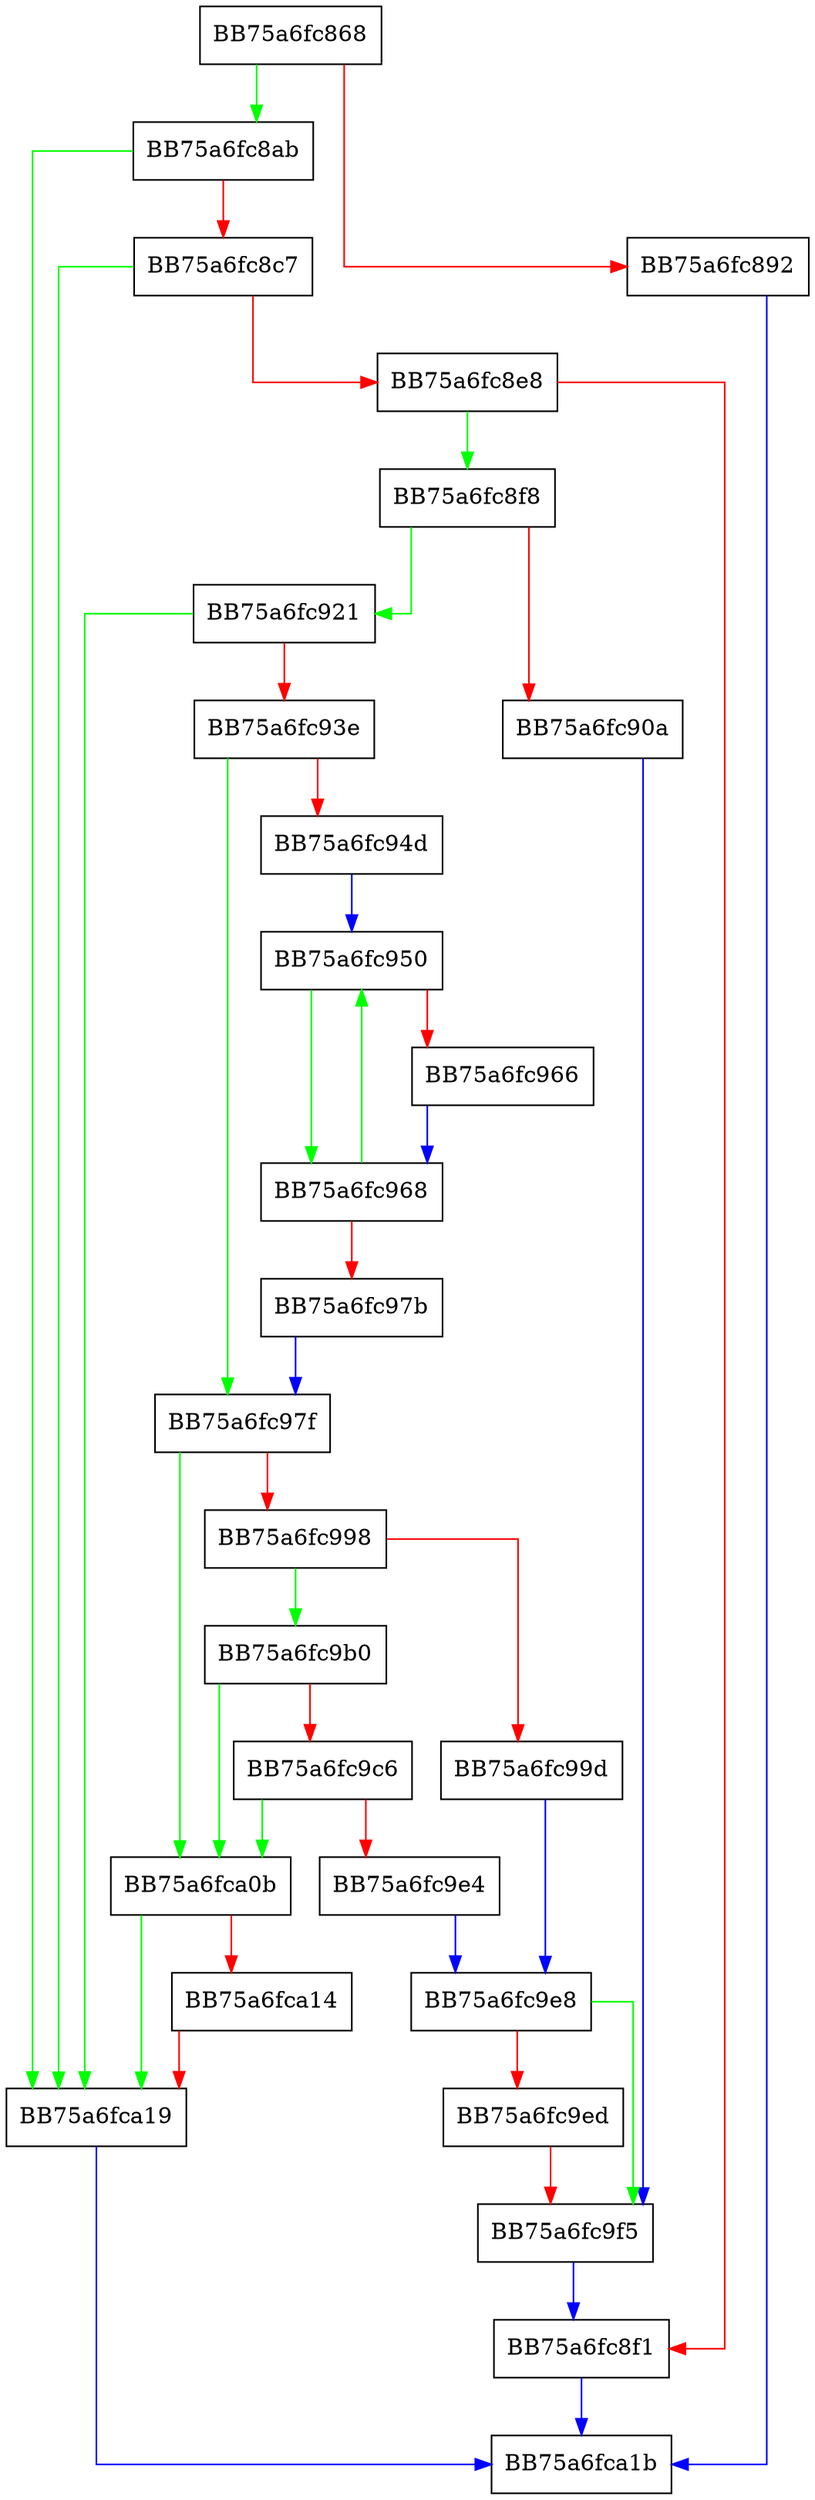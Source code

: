 digraph toLowerCase {
  node [shape="box"];
  graph [splines=ortho];
  BB75a6fc868 -> BB75a6fc8ab [color="green"];
  BB75a6fc868 -> BB75a6fc892 [color="red"];
  BB75a6fc892 -> BB75a6fca1b [color="blue"];
  BB75a6fc8ab -> BB75a6fca19 [color="green"];
  BB75a6fc8ab -> BB75a6fc8c7 [color="red"];
  BB75a6fc8c7 -> BB75a6fca19 [color="green"];
  BB75a6fc8c7 -> BB75a6fc8e8 [color="red"];
  BB75a6fc8e8 -> BB75a6fc8f8 [color="green"];
  BB75a6fc8e8 -> BB75a6fc8f1 [color="red"];
  BB75a6fc8f1 -> BB75a6fca1b [color="blue"];
  BB75a6fc8f8 -> BB75a6fc921 [color="green"];
  BB75a6fc8f8 -> BB75a6fc90a [color="red"];
  BB75a6fc90a -> BB75a6fc9f5 [color="blue"];
  BB75a6fc921 -> BB75a6fca19 [color="green"];
  BB75a6fc921 -> BB75a6fc93e [color="red"];
  BB75a6fc93e -> BB75a6fc97f [color="green"];
  BB75a6fc93e -> BB75a6fc94d [color="red"];
  BB75a6fc94d -> BB75a6fc950 [color="blue"];
  BB75a6fc950 -> BB75a6fc968 [color="green"];
  BB75a6fc950 -> BB75a6fc966 [color="red"];
  BB75a6fc966 -> BB75a6fc968 [color="blue"];
  BB75a6fc968 -> BB75a6fc950 [color="green"];
  BB75a6fc968 -> BB75a6fc97b [color="red"];
  BB75a6fc97b -> BB75a6fc97f [color="blue"];
  BB75a6fc97f -> BB75a6fca0b [color="green"];
  BB75a6fc97f -> BB75a6fc998 [color="red"];
  BB75a6fc998 -> BB75a6fc9b0 [color="green"];
  BB75a6fc998 -> BB75a6fc99d [color="red"];
  BB75a6fc99d -> BB75a6fc9e8 [color="blue"];
  BB75a6fc9b0 -> BB75a6fca0b [color="green"];
  BB75a6fc9b0 -> BB75a6fc9c6 [color="red"];
  BB75a6fc9c6 -> BB75a6fca0b [color="green"];
  BB75a6fc9c6 -> BB75a6fc9e4 [color="red"];
  BB75a6fc9e4 -> BB75a6fc9e8 [color="blue"];
  BB75a6fc9e8 -> BB75a6fc9f5 [color="green"];
  BB75a6fc9e8 -> BB75a6fc9ed [color="red"];
  BB75a6fc9ed -> BB75a6fc9f5 [color="red"];
  BB75a6fc9f5 -> BB75a6fc8f1 [color="blue"];
  BB75a6fca0b -> BB75a6fca19 [color="green"];
  BB75a6fca0b -> BB75a6fca14 [color="red"];
  BB75a6fca14 -> BB75a6fca19 [color="red"];
  BB75a6fca19 -> BB75a6fca1b [color="blue"];
}